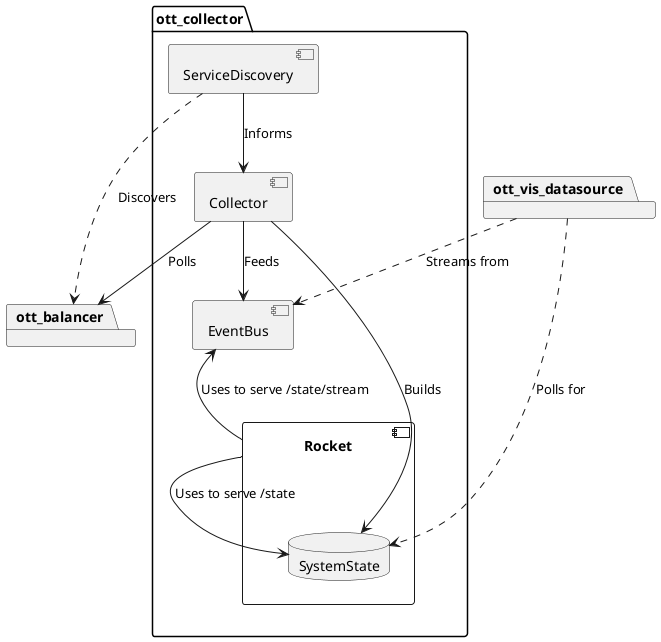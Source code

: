 @startuml

package ott_collector {
  component ServiceDiscovery
  component Collector
  component EventBus

  component Rocket {
    database SystemState
  }
}

package ott_balancer
package ott_vis_datasource

ServiceDiscovery --> Collector: Informs
ServiceDiscovery ..> ott_balancer: Discovers
Collector --> SystemState: Builds
Collector --> ott_balancer: Polls
Collector --> EventBus: Feeds
EventBus <-- Rocket: Uses to serve /state/stream
Rocket --> SystemState: Uses to serve /state
ott_vis_datasource ..> SystemState: Polls for
ott_vis_datasource ..> EventBus: Streams from

@enduml

